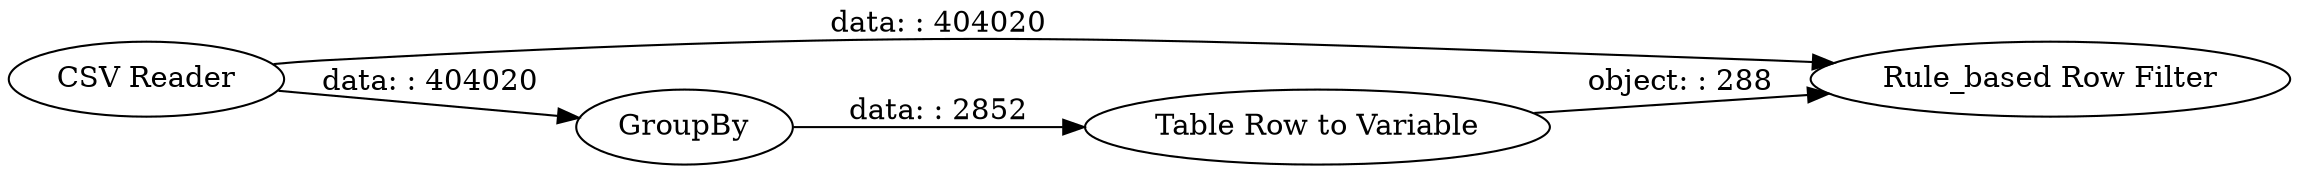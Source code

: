 digraph {
	"7821825444198507302_1" [label="CSV Reader"]
	"7821825444198507302_4" [label="Rule_based Row Filter"]
	"7821825444198507302_2" [label=GroupBy]
	"7821825444198507302_3" [label="Table Row to Variable"]
	"7821825444198507302_1" -> "7821825444198507302_4" [label="data: : 404020"]
	"7821825444198507302_2" -> "7821825444198507302_3" [label="data: : 2852"]
	"7821825444198507302_3" -> "7821825444198507302_4" [label="object: : 288"]
	"7821825444198507302_1" -> "7821825444198507302_2" [label="data: : 404020"]
	rankdir=LR
}
